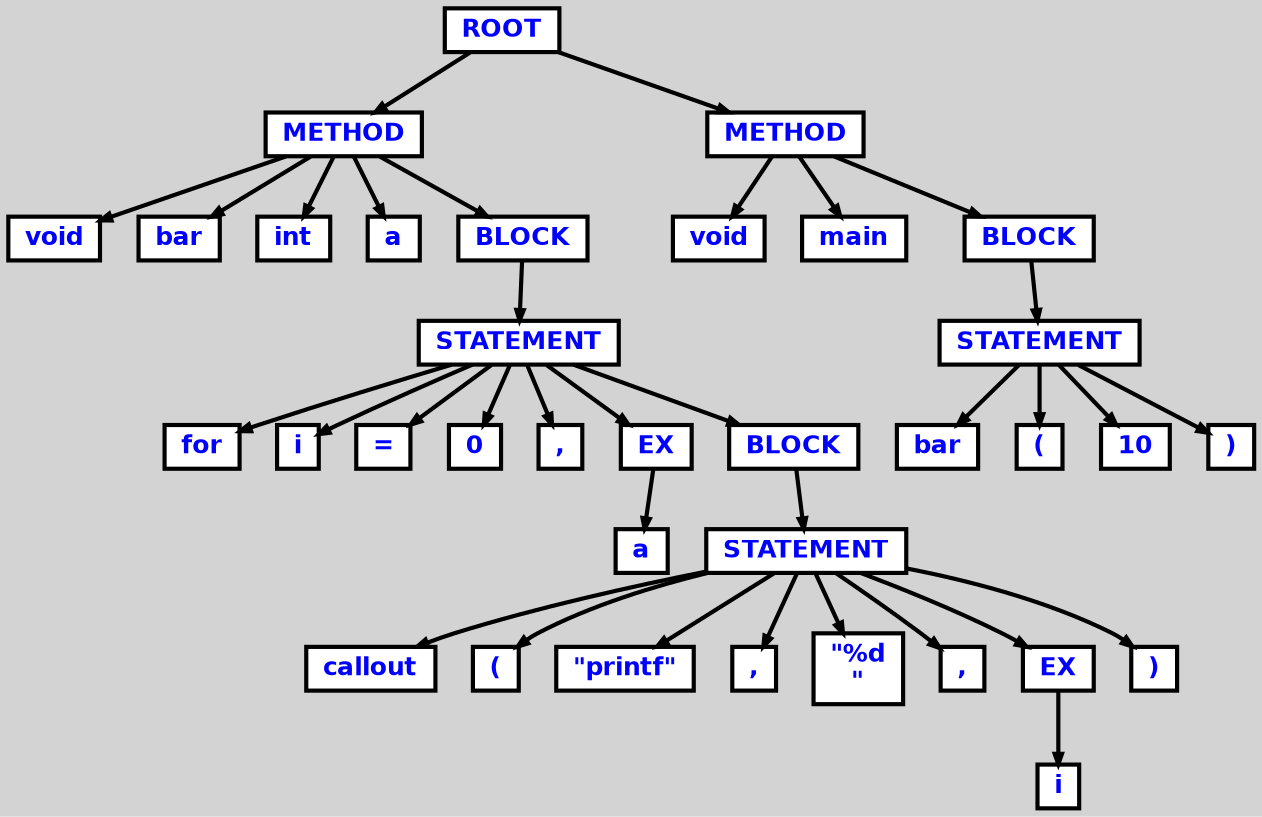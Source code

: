 digraph {

	ordering=out;
	ranksep=.4;
	bgcolor="lightgrey"; node [shape=box, fixedsize=false, fontsize=12, fontname="Helvetica-bold", fontcolor="blue"
		width=.25, height=.25, color="black", fillcolor="white", style="filled, solid, bold"];
	edge [arrowsize=.5, color="black", style="bold"]

  n0 [label="ROOT"];
  n1 [label="METHOD"];
  n1 [label="METHOD"];
  n2 [label="void"];
  n3 [label="bar"];
  n4 [label="int"];
  n5 [label="a"];
  n6 [label="BLOCK"];
  n6 [label="BLOCK"];
  n7 [label="STATEMENT"];
  n7 [label="STATEMENT"];
  n8 [label="for"];
  n9 [label="i"];
  n10 [label="="];
  n11 [label="0"];
  n12 [label=","];
  n13 [label="EX"];
  n13 [label="EX"];
  n14 [label="a"];
  n15 [label="BLOCK"];
  n15 [label="BLOCK"];
  n16 [label="STATEMENT"];
  n16 [label="STATEMENT"];
  n17 [label="callout"];
  n18 [label="("];
  n19 [label="\"printf\""];
  n20 [label=","];
  n21 [label="\"%d\n\""];
  n22 [label=","];
  n23 [label="EX"];
  n23 [label="EX"];
  n24 [label="i"];
  n25 [label=")"];
  n26 [label="METHOD"];
  n26 [label="METHOD"];
  n27 [label="void"];
  n28 [label="main"];
  n29 [label="BLOCK"];
  n29 [label="BLOCK"];
  n30 [label="STATEMENT"];
  n30 [label="STATEMENT"];
  n31 [label="bar"];
  n32 [label="("];
  n33 [label="10"];
  n34 [label=")"];

  n0 -> n1 // "ROOT" -> "METHOD"
  n1 -> n2 // "METHOD" -> "void"
  n1 -> n3 // "METHOD" -> "bar"
  n1 -> n4 // "METHOD" -> "int"
  n1 -> n5 // "METHOD" -> "a"
  n1 -> n6 // "METHOD" -> "BLOCK"
  n6 -> n7 // "BLOCK" -> "STATEMENT"
  n7 -> n8 // "STATEMENT" -> "for"
  n7 -> n9 // "STATEMENT" -> "i"
  n7 -> n10 // "STATEMENT" -> "="
  n7 -> n11 // "STATEMENT" -> "0"
  n7 -> n12 // "STATEMENT" -> ","
  n7 -> n13 // "STATEMENT" -> "EX"
  n13 -> n14 // "EX" -> "a"
  n7 -> n15 // "STATEMENT" -> "BLOCK"
  n15 -> n16 // "BLOCK" -> "STATEMENT"
  n16 -> n17 // "STATEMENT" -> "callout"
  n16 -> n18 // "STATEMENT" -> "("
  n16 -> n19 // "STATEMENT" -> "\"printf\""
  n16 -> n20 // "STATEMENT" -> ","
  n16 -> n21 // "STATEMENT" -> "\"%d\n\""
  n16 -> n22 // "STATEMENT" -> ","
  n16 -> n23 // "STATEMENT" -> "EX"
  n23 -> n24 // "EX" -> "i"
  n16 -> n25 // "STATEMENT" -> ")"
  n0 -> n26 // "ROOT" -> "METHOD"
  n26 -> n27 // "METHOD" -> "void"
  n26 -> n28 // "METHOD" -> "main"
  n26 -> n29 // "METHOD" -> "BLOCK"
  n29 -> n30 // "BLOCK" -> "STATEMENT"
  n30 -> n31 // "STATEMENT" -> "bar"
  n30 -> n32 // "STATEMENT" -> "("
  n30 -> n33 // "STATEMENT" -> "10"
  n30 -> n34 // "STATEMENT" -> ")"

}

